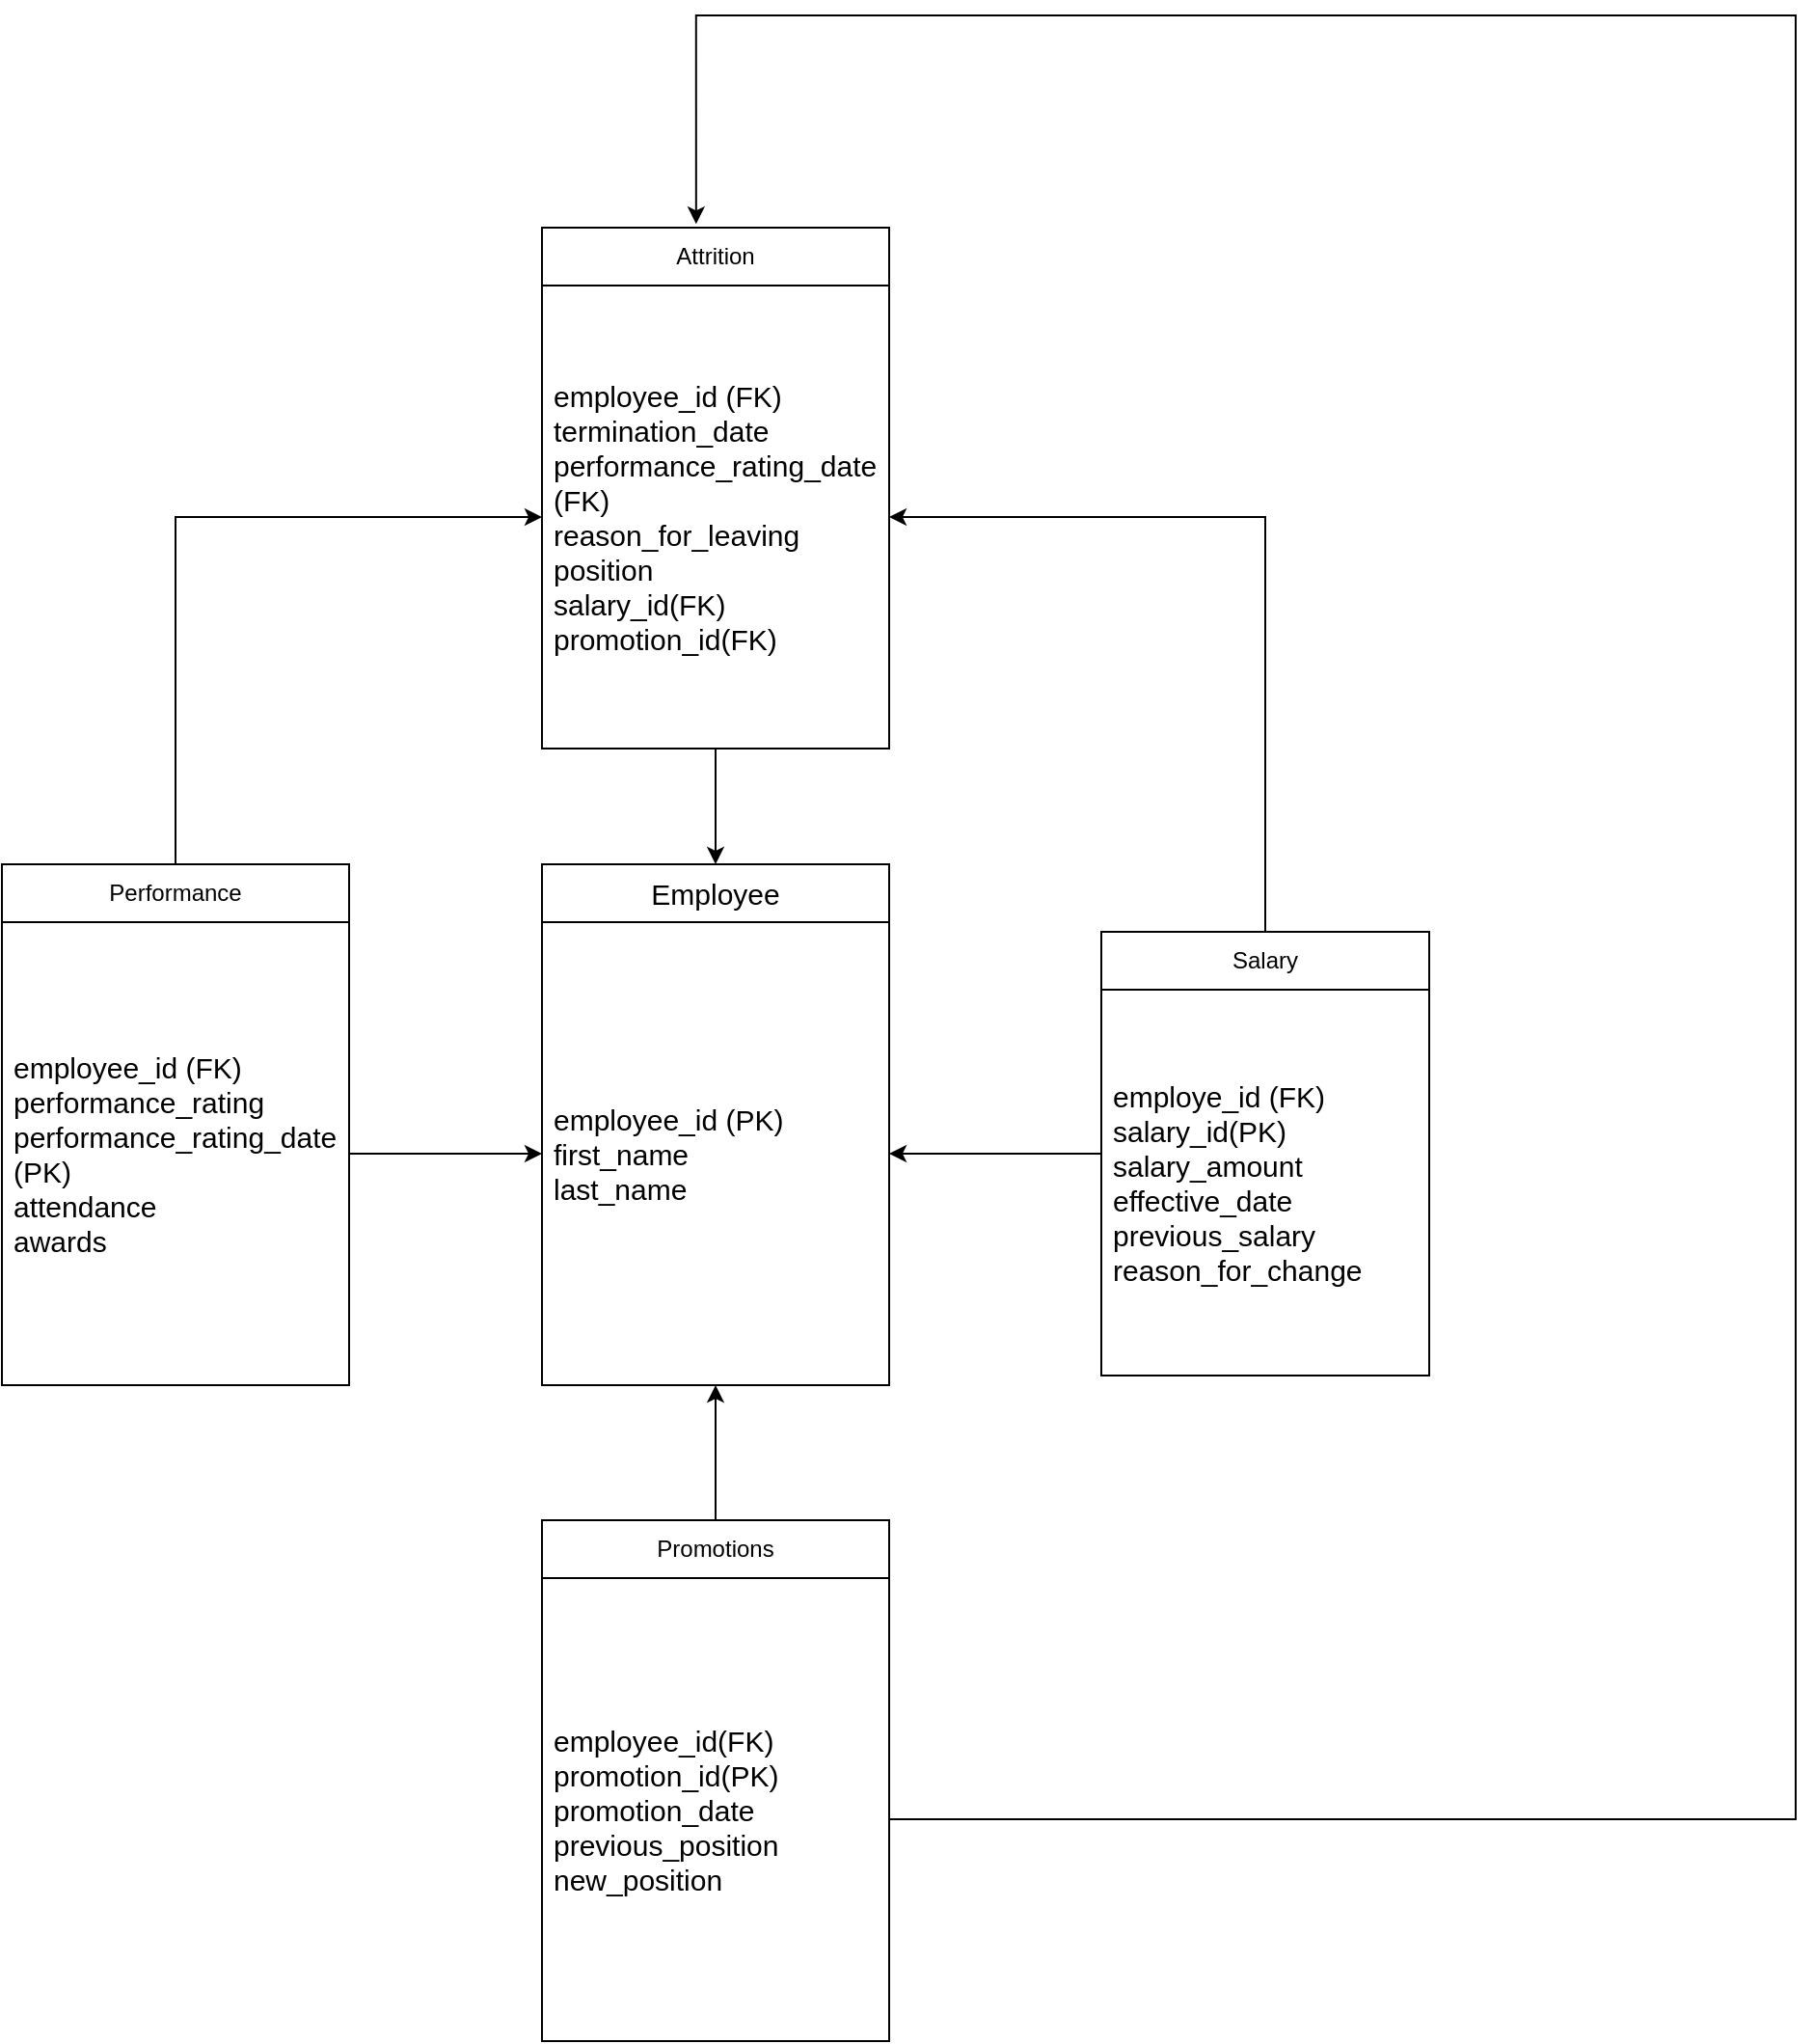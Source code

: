 <mxfile version="24.6.0" type="github">
  <diagram name="Page-1" id="QnFC_Aewv8Gg6MU-K4Pe">
    <mxGraphModel dx="1687" dy="2135" grid="1" gridSize="10" guides="1" tooltips="1" connect="1" arrows="1" fold="1" page="1" pageScale="1" pageWidth="827" pageHeight="1169" math="0" shadow="0">
      <root>
        <mxCell id="0" />
        <mxCell id="1" parent="0" />
        <mxCell id="AjdsQVdTQSlc8sU3T5hf-1" value="&lt;font style=&quot;font-size: 15px;&quot;&gt;Employee&lt;/font&gt;" style="swimlane;fontStyle=0;childLayout=stackLayout;horizontal=1;startSize=30;horizontalStack=0;resizeParent=1;resizeParentMax=0;resizeLast=0;collapsible=1;marginBottom=0;whiteSpace=wrap;html=1;" vertex="1" parent="1">
          <mxGeometry x="350" y="420" width="180" height="270" as="geometry" />
        </mxCell>
        <mxCell id="AjdsQVdTQSlc8sU3T5hf-2" value="&lt;div style=&quot;font-size: 15px;&quot;&gt;&lt;font style=&quot;font-size: 15px;&quot;&gt;employee_id (PK)&lt;/font&gt;&lt;/div&gt;&lt;div style=&quot;font-size: 15px;&quot;&gt;&lt;font style=&quot;font-size: 15px;&quot;&gt;first_name&lt;/font&gt;&lt;/div&gt;&lt;div style=&quot;font-size: 15px;&quot;&gt;&lt;font style=&quot;font-size: 15px;&quot;&gt;last_name&lt;/font&gt;&lt;br&gt;&lt;/div&gt;" style="text;strokeColor=none;fillColor=none;align=left;verticalAlign=middle;spacingLeft=4;spacingRight=4;overflow=hidden;points=[[0,0.5],[1,0.5]];portConstraint=eastwest;rotatable=0;whiteSpace=wrap;html=1;" vertex="1" parent="AjdsQVdTQSlc8sU3T5hf-1">
          <mxGeometry y="30" width="180" height="240" as="geometry" />
        </mxCell>
        <mxCell id="AjdsQVdTQSlc8sU3T5hf-11" value="" style="edgeStyle=orthogonalEdgeStyle;rounded=0;orthogonalLoop=1;jettySize=auto;html=1;" edge="1" parent="1" source="AjdsQVdTQSlc8sU3T5hf-7" target="AjdsQVdTQSlc8sU3T5hf-2">
          <mxGeometry relative="1" as="geometry" />
        </mxCell>
        <mxCell id="AjdsQVdTQSlc8sU3T5hf-26" style="edgeStyle=orthogonalEdgeStyle;rounded=0;orthogonalLoop=1;jettySize=auto;html=1;entryX=1;entryY=0.5;entryDx=0;entryDy=0;" edge="1" parent="1" source="AjdsQVdTQSlc8sU3T5hf-7" target="AjdsQVdTQSlc8sU3T5hf-17">
          <mxGeometry relative="1" as="geometry" />
        </mxCell>
        <mxCell id="AjdsQVdTQSlc8sU3T5hf-7" value="Salary" style="swimlane;fontStyle=0;childLayout=stackLayout;horizontal=1;startSize=30;horizontalStack=0;resizeParent=1;resizeParentMax=0;resizeLast=0;collapsible=1;marginBottom=0;whiteSpace=wrap;html=1;" vertex="1" parent="1">
          <mxGeometry x="640" y="455" width="170" height="230" as="geometry" />
        </mxCell>
        <mxCell id="AjdsQVdTQSlc8sU3T5hf-8" value="&lt;div style=&quot;font-size: 15px;&quot;&gt;&lt;font style=&quot;font-size: 15px;&quot;&gt;employe_id (FK)&lt;/font&gt;&lt;/div&gt;&lt;div style=&quot;font-size: 15px;&quot;&gt;&lt;font style=&quot;font-size: 15px;&quot;&gt;salary_id(PK)&lt;/font&gt;&lt;/div&gt;&lt;div style=&quot;font-size: 15px;&quot;&gt;&lt;font style=&quot;font-size: 15px;&quot;&gt;salary_amount&lt;/font&gt;&lt;/div&gt;&lt;div style=&quot;font-size: 15px;&quot;&gt;&lt;font style=&quot;font-size: 15px;&quot;&gt;effective_date&lt;/font&gt;&lt;/div&gt;&lt;div style=&quot;font-size: 15px;&quot;&gt;&lt;font style=&quot;font-size: 15px;&quot;&gt;previous_salary&lt;/font&gt;&lt;/div&gt;&lt;div style=&quot;font-size: 15px;&quot;&gt;&lt;font style=&quot;font-size: 15px;&quot;&gt;reason_for_change&lt;br&gt;&lt;/font&gt;&lt;/div&gt;" style="text;strokeColor=none;fillColor=none;align=left;verticalAlign=middle;spacingLeft=4;spacingRight=4;overflow=hidden;points=[[0,0.5],[1,0.5]];portConstraint=eastwest;rotatable=0;whiteSpace=wrap;html=1;" vertex="1" parent="AjdsQVdTQSlc8sU3T5hf-7">
          <mxGeometry y="30" width="170" height="200" as="geometry" />
        </mxCell>
        <mxCell id="AjdsQVdTQSlc8sU3T5hf-46" style="edgeStyle=orthogonalEdgeStyle;rounded=0;orthogonalLoop=1;jettySize=auto;html=1;" edge="1" parent="1" source="AjdsQVdTQSlc8sU3T5hf-14" target="AjdsQVdTQSlc8sU3T5hf-17">
          <mxGeometry relative="1" as="geometry" />
        </mxCell>
        <mxCell id="AjdsQVdTQSlc8sU3T5hf-14" value="Performance" style="swimlane;fontStyle=0;childLayout=stackLayout;horizontal=1;startSize=30;horizontalStack=0;resizeParent=1;resizeParentMax=0;resizeLast=0;collapsible=1;marginBottom=0;whiteSpace=wrap;html=1;" vertex="1" parent="1">
          <mxGeometry x="70" y="420" width="180" height="270" as="geometry" />
        </mxCell>
        <mxCell id="AjdsQVdTQSlc8sU3T5hf-15" value="&lt;div style=&quot;font-size: 15px;&quot;&gt;&lt;font style=&quot;font-size: 15px;&quot;&gt;employee_id (FK)&lt;/font&gt;&lt;/div&gt;&lt;div style=&quot;font-size: 15px;&quot;&gt;&lt;font style=&quot;font-size: 15px;&quot;&gt;performance_rating&lt;/font&gt;&lt;/div&gt;&lt;div style=&quot;font-size: 15px;&quot;&gt;&lt;font style=&quot;font-size: 15px;&quot;&gt;performance_rating_date (PK)&lt;br&gt;&lt;/font&gt;&lt;/div&gt;&lt;div style=&quot;font-size: 15px;&quot;&gt;&lt;font style=&quot;font-size: 15px;&quot;&gt;attendance&lt;/font&gt;&lt;/div&gt;&lt;div style=&quot;font-size: 15px;&quot;&gt;&lt;font style=&quot;font-size: 15px;&quot;&gt;awards&lt;/font&gt;&lt;br&gt;&lt;/div&gt;" style="text;strokeColor=none;fillColor=none;align=left;verticalAlign=middle;spacingLeft=4;spacingRight=4;overflow=hidden;points=[[0,0.5],[1,0.5]];portConstraint=eastwest;rotatable=0;whiteSpace=wrap;html=1;" vertex="1" parent="AjdsQVdTQSlc8sU3T5hf-14">
          <mxGeometry y="30" width="180" height="240" as="geometry" />
        </mxCell>
        <mxCell id="AjdsQVdTQSlc8sU3T5hf-23" style="edgeStyle=orthogonalEdgeStyle;rounded=0;orthogonalLoop=1;jettySize=auto;html=1;entryX=0.5;entryY=0;entryDx=0;entryDy=0;" edge="1" parent="1" source="AjdsQVdTQSlc8sU3T5hf-16" target="AjdsQVdTQSlc8sU3T5hf-1">
          <mxGeometry relative="1" as="geometry" />
        </mxCell>
        <mxCell id="AjdsQVdTQSlc8sU3T5hf-16" value="Attrition" style="swimlane;fontStyle=0;childLayout=stackLayout;horizontal=1;startSize=30;horizontalStack=0;resizeParent=1;resizeParentMax=0;resizeLast=0;collapsible=1;marginBottom=0;whiteSpace=wrap;html=1;" vertex="1" parent="1">
          <mxGeometry x="350" y="90" width="180" height="270" as="geometry" />
        </mxCell>
        <mxCell id="AjdsQVdTQSlc8sU3T5hf-17" value="&lt;div style=&quot;font-size: 15px;&quot;&gt;&lt;font style=&quot;font-size: 15px;&quot;&gt;employee_id (FK)&lt;/font&gt;&lt;/div&gt;&lt;div style=&quot;font-size: 15px;&quot;&gt;&lt;font style=&quot;font-size: 15px;&quot;&gt;termination_date&lt;/font&gt;&lt;/div&gt;&lt;div style=&quot;font-size: 15px;&quot;&gt;&lt;font style=&quot;font-size: 15px;&quot;&gt;performance_rating_date (FK)&lt;/font&gt;&lt;/div&gt;&lt;div style=&quot;font-size: 15px;&quot;&gt;&lt;font style=&quot;font-size: 15px;&quot;&gt;reason_for_leaving&lt;br&gt;&lt;/font&gt;&lt;/div&gt;&lt;div style=&quot;font-size: 15px;&quot;&gt;position&lt;/div&gt;&lt;div style=&quot;font-size: 15px;&quot;&gt;salary_id(FK)&lt;/div&gt;&lt;div style=&quot;font-size: 15px;&quot;&gt;promotion_id(FK)&lt;br&gt;&lt;/div&gt;" style="text;strokeColor=none;fillColor=none;align=left;verticalAlign=middle;spacingLeft=4;spacingRight=4;overflow=hidden;points=[[0,0.5],[1,0.5]];portConstraint=eastwest;rotatable=0;whiteSpace=wrap;html=1;" vertex="1" parent="AjdsQVdTQSlc8sU3T5hf-16">
          <mxGeometry y="30" width="180" height="240" as="geometry" />
        </mxCell>
        <mxCell id="AjdsQVdTQSlc8sU3T5hf-20" value="" style="edgeStyle=orthogonalEdgeStyle;rounded=0;orthogonalLoop=1;jettySize=auto;html=1;" edge="1" parent="1" source="AjdsQVdTQSlc8sU3T5hf-15" target="AjdsQVdTQSlc8sU3T5hf-2">
          <mxGeometry relative="1" as="geometry" />
        </mxCell>
        <mxCell id="AjdsQVdTQSlc8sU3T5hf-45" style="edgeStyle=orthogonalEdgeStyle;rounded=0;orthogonalLoop=1;jettySize=auto;html=1;entryX=0.5;entryY=1;entryDx=0;entryDy=0;" edge="1" parent="1" source="AjdsQVdTQSlc8sU3T5hf-37" target="AjdsQVdTQSlc8sU3T5hf-1">
          <mxGeometry relative="1" as="geometry" />
        </mxCell>
        <mxCell id="AjdsQVdTQSlc8sU3T5hf-37" value="Promotions" style="swimlane;fontStyle=0;childLayout=stackLayout;horizontal=1;startSize=30;horizontalStack=0;resizeParent=1;resizeParentMax=0;resizeLast=0;collapsible=1;marginBottom=0;whiteSpace=wrap;html=1;" vertex="1" parent="1">
          <mxGeometry x="350" y="760" width="180" height="270" as="geometry" />
        </mxCell>
        <mxCell id="AjdsQVdTQSlc8sU3T5hf-38" value="&lt;div style=&quot;font-size: 15px;&quot;&gt;&lt;font style=&quot;font-size: 15px;&quot;&gt;employee_id(FK)&lt;/font&gt;&lt;/div&gt;&lt;div style=&quot;font-size: 15px;&quot;&gt;&lt;font style=&quot;font-size: 15px;&quot;&gt;promotion_id(PK)&lt;/font&gt;&lt;/div&gt;&lt;div style=&quot;font-size: 15px;&quot;&gt;&lt;font style=&quot;font-size: 15px;&quot;&gt;promotion_date&lt;/font&gt;&lt;/div&gt;&lt;div style=&quot;font-size: 15px;&quot;&gt;&lt;font style=&quot;font-size: 15px;&quot;&gt;previous_position&lt;/font&gt;&lt;/div&gt;&lt;div style=&quot;font-size: 15px;&quot;&gt;&lt;font style=&quot;font-size: 15px;&quot;&gt;new_position&lt;br&gt;&lt;/font&gt;&lt;/div&gt;" style="text;strokeColor=none;fillColor=none;align=left;verticalAlign=middle;spacingLeft=4;spacingRight=4;overflow=hidden;points=[[0,0.5],[1,0.5]];portConstraint=eastwest;rotatable=0;whiteSpace=wrap;html=1;" vertex="1" parent="AjdsQVdTQSlc8sU3T5hf-37">
          <mxGeometry y="30" width="180" height="240" as="geometry" />
        </mxCell>
        <mxCell id="AjdsQVdTQSlc8sU3T5hf-43" style="edgeStyle=orthogonalEdgeStyle;rounded=0;orthogonalLoop=1;jettySize=auto;html=1;entryX=0.444;entryY=-0.007;entryDx=0;entryDy=0;entryPerimeter=0;" edge="1" parent="1" source="AjdsQVdTQSlc8sU3T5hf-37" target="AjdsQVdTQSlc8sU3T5hf-16">
          <mxGeometry relative="1" as="geometry">
            <Array as="points">
              <mxPoint x="1000" y="915" />
              <mxPoint x="1000" y="-20" />
              <mxPoint x="430" y="-20" />
            </Array>
          </mxGeometry>
        </mxCell>
      </root>
    </mxGraphModel>
  </diagram>
</mxfile>
